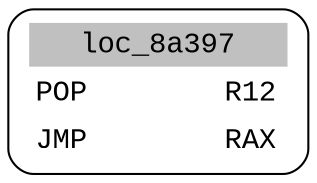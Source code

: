 digraph asm_graph {
1941 [
shape="Mrecord" fontname="Courier New"label =<<table border="0" cellborder="0" cellpadding="3"><tr><td align="center" colspan="2" bgcolor="grey">loc_8a397</td></tr><tr><td align="left">POP        R12</td></tr><tr><td align="left">JMP        RAX</td></tr></table>> ];
}